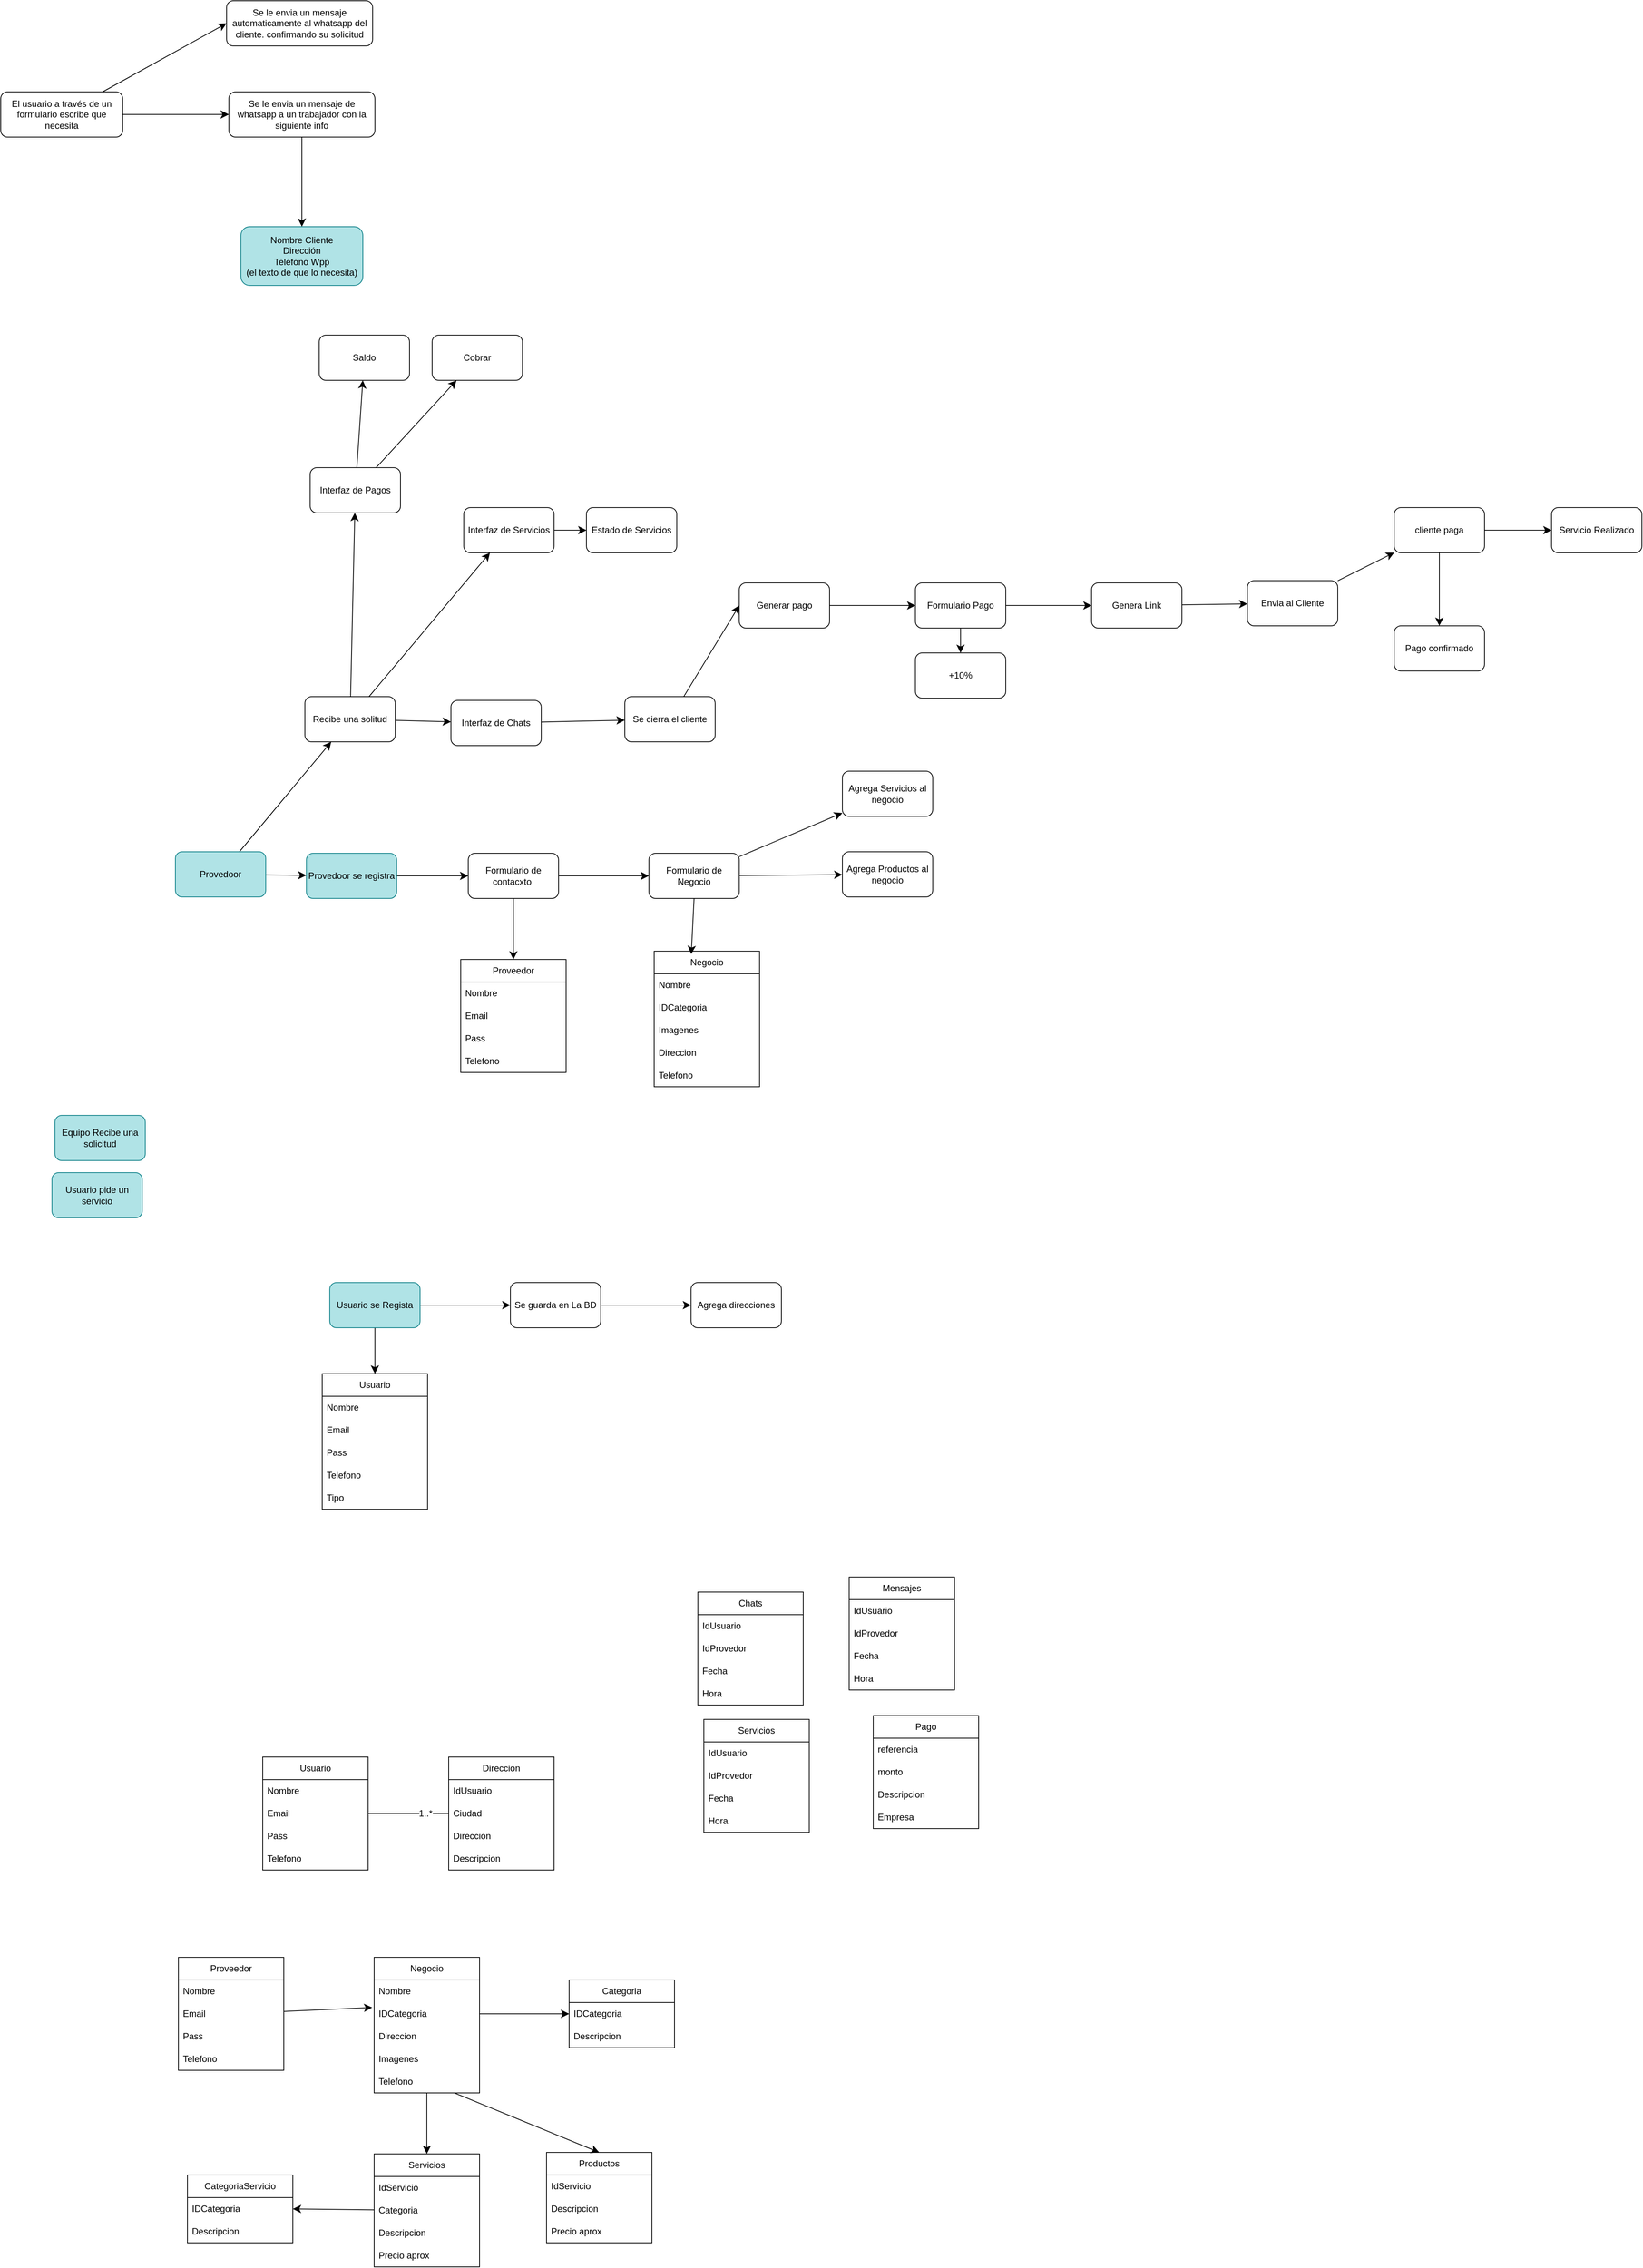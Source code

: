 <mxfile version="26.0.14">
  <diagram name="Página-1" id="uaKkpWYk70eGb1zbvfOG">
    <mxGraphModel dx="1575" dy="2071" grid="0" gridSize="10" guides="1" tooltips="1" connect="1" arrows="1" fold="1" page="0" pageScale="1" pageWidth="827" pageHeight="1169" math="0" shadow="0">
      <root>
        <mxCell id="0" />
        <mxCell id="1" parent="0" />
        <mxCell id="vJcnkcI91-uDg8bevQt0-3" value="" style="edgeStyle=none;curved=1;rounded=0;orthogonalLoop=1;jettySize=auto;html=1;fontSize=12;startSize=8;endSize=8;entryX=0.5;entryY=0;entryDx=0;entryDy=0;" parent="1" source="vJcnkcI91-uDg8bevQt0-1" target="vJcnkcI91-uDg8bevQt0-4" edge="1">
          <mxGeometry relative="1" as="geometry">
            <mxPoint x="-21" y="307" as="targetPoint" />
          </mxGeometry>
        </mxCell>
        <mxCell id="vJcnkcI91-uDg8bevQt0-29" value="" style="edgeStyle=none;curved=1;rounded=0;orthogonalLoop=1;jettySize=auto;html=1;fontSize=12;startSize=8;endSize=8;" parent="1" source="vJcnkcI91-uDg8bevQt0-1" target="vJcnkcI91-uDg8bevQt0-28" edge="1">
          <mxGeometry relative="1" as="geometry" />
        </mxCell>
        <mxCell id="vJcnkcI91-uDg8bevQt0-1" value="Usuario se Regista" style="rounded=1;whiteSpace=wrap;html=1;fillColor=#b0e3e6;strokeColor=#0e8088;" parent="1" vertex="1">
          <mxGeometry x="-81" y="127" width="120" height="60" as="geometry" />
        </mxCell>
        <mxCell id="vJcnkcI91-uDg8bevQt0-4" value="Usuario" style="swimlane;fontStyle=0;childLayout=stackLayout;horizontal=1;startSize=30;horizontalStack=0;resizeParent=1;resizeParentMax=0;resizeLast=0;collapsible=1;marginBottom=0;whiteSpace=wrap;html=1;" parent="1" vertex="1">
          <mxGeometry x="-91" y="248" width="140" height="180" as="geometry" />
        </mxCell>
        <mxCell id="vJcnkcI91-uDg8bevQt0-6" value="Nombre" style="text;strokeColor=none;fillColor=none;align=left;verticalAlign=middle;spacingLeft=4;spacingRight=4;overflow=hidden;points=[[0,0.5],[1,0.5]];portConstraint=eastwest;rotatable=0;whiteSpace=wrap;html=1;" parent="vJcnkcI91-uDg8bevQt0-4" vertex="1">
          <mxGeometry y="30" width="140" height="30" as="geometry" />
        </mxCell>
        <mxCell id="vJcnkcI91-uDg8bevQt0-5" value="Email" style="text;strokeColor=none;fillColor=none;align=left;verticalAlign=middle;spacingLeft=4;spacingRight=4;overflow=hidden;points=[[0,0.5],[1,0.5]];portConstraint=eastwest;rotatable=0;whiteSpace=wrap;html=1;" parent="vJcnkcI91-uDg8bevQt0-4" vertex="1">
          <mxGeometry y="60" width="140" height="30" as="geometry" />
        </mxCell>
        <mxCell id="vJcnkcI91-uDg8bevQt0-8" value="Pass" style="text;strokeColor=none;fillColor=none;align=left;verticalAlign=middle;spacingLeft=4;spacingRight=4;overflow=hidden;points=[[0,0.5],[1,0.5]];portConstraint=eastwest;rotatable=0;whiteSpace=wrap;html=1;" parent="vJcnkcI91-uDg8bevQt0-4" vertex="1">
          <mxGeometry y="90" width="140" height="30" as="geometry" />
        </mxCell>
        <mxCell id="vJcnkcI91-uDg8bevQt0-7" value="Telefono" style="text;strokeColor=none;fillColor=none;align=left;verticalAlign=middle;spacingLeft=4;spacingRight=4;overflow=hidden;points=[[0,0.5],[1,0.5]];portConstraint=eastwest;rotatable=0;whiteSpace=wrap;html=1;" parent="vJcnkcI91-uDg8bevQt0-4" vertex="1">
          <mxGeometry y="120" width="140" height="30" as="geometry" />
        </mxCell>
        <mxCell id="vJcnkcI91-uDg8bevQt0-35" value="Tipo" style="text;strokeColor=none;fillColor=none;align=left;verticalAlign=middle;spacingLeft=4;spacingRight=4;overflow=hidden;points=[[0,0.5],[1,0.5]];portConstraint=eastwest;rotatable=0;whiteSpace=wrap;html=1;" parent="vJcnkcI91-uDg8bevQt0-4" vertex="1">
          <mxGeometry y="150" width="140" height="30" as="geometry" />
        </mxCell>
        <mxCell id="vJcnkcI91-uDg8bevQt0-15" value="Usuario" style="swimlane;fontStyle=0;childLayout=stackLayout;horizontal=1;startSize=30;horizontalStack=0;resizeParent=1;resizeParentMax=0;resizeLast=0;collapsible=1;marginBottom=0;whiteSpace=wrap;html=1;" parent="1" vertex="1">
          <mxGeometry x="-170" y="757" width="140" height="150" as="geometry" />
        </mxCell>
        <mxCell id="vJcnkcI91-uDg8bevQt0-16" value="Nombre" style="text;strokeColor=none;fillColor=none;align=left;verticalAlign=middle;spacingLeft=4;spacingRight=4;overflow=hidden;points=[[0,0.5],[1,0.5]];portConstraint=eastwest;rotatable=0;whiteSpace=wrap;html=1;" parent="vJcnkcI91-uDg8bevQt0-15" vertex="1">
          <mxGeometry y="30" width="140" height="30" as="geometry" />
        </mxCell>
        <mxCell id="vJcnkcI91-uDg8bevQt0-17" value="Email" style="text;strokeColor=none;fillColor=none;align=left;verticalAlign=middle;spacingLeft=4;spacingRight=4;overflow=hidden;points=[[0,0.5],[1,0.5]];portConstraint=eastwest;rotatable=0;whiteSpace=wrap;html=1;" parent="vJcnkcI91-uDg8bevQt0-15" vertex="1">
          <mxGeometry y="60" width="140" height="30" as="geometry" />
        </mxCell>
        <mxCell id="vJcnkcI91-uDg8bevQt0-18" value="Pass" style="text;strokeColor=none;fillColor=none;align=left;verticalAlign=middle;spacingLeft=4;spacingRight=4;overflow=hidden;points=[[0,0.5],[1,0.5]];portConstraint=eastwest;rotatable=0;whiteSpace=wrap;html=1;" parent="vJcnkcI91-uDg8bevQt0-15" vertex="1">
          <mxGeometry y="90" width="140" height="30" as="geometry" />
        </mxCell>
        <mxCell id="vJcnkcI91-uDg8bevQt0-19" value="Telefono" style="text;strokeColor=none;fillColor=none;align=left;verticalAlign=middle;spacingLeft=4;spacingRight=4;overflow=hidden;points=[[0,0.5],[1,0.5]];portConstraint=eastwest;rotatable=0;whiteSpace=wrap;html=1;" parent="vJcnkcI91-uDg8bevQt0-15" vertex="1">
          <mxGeometry y="120" width="140" height="30" as="geometry" />
        </mxCell>
        <mxCell id="vJcnkcI91-uDg8bevQt0-20" value="Direccion" style="swimlane;fontStyle=0;childLayout=stackLayout;horizontal=1;startSize=30;horizontalStack=0;resizeParent=1;resizeParentMax=0;resizeLast=0;collapsible=1;marginBottom=0;whiteSpace=wrap;html=1;" parent="1" vertex="1">
          <mxGeometry x="77" y="757" width="140" height="150" as="geometry" />
        </mxCell>
        <mxCell id="vJcnkcI91-uDg8bevQt0-21" value="IdUsuario" style="text;strokeColor=none;fillColor=none;align=left;verticalAlign=middle;spacingLeft=4;spacingRight=4;overflow=hidden;points=[[0,0.5],[1,0.5]];portConstraint=eastwest;rotatable=0;whiteSpace=wrap;html=1;" parent="vJcnkcI91-uDg8bevQt0-20" vertex="1">
          <mxGeometry y="30" width="140" height="30" as="geometry" />
        </mxCell>
        <mxCell id="vJcnkcI91-uDg8bevQt0-22" value="Ciudad" style="text;strokeColor=none;fillColor=none;align=left;verticalAlign=middle;spacingLeft=4;spacingRight=4;overflow=hidden;points=[[0,0.5],[1,0.5]];portConstraint=eastwest;rotatable=0;whiteSpace=wrap;html=1;" parent="vJcnkcI91-uDg8bevQt0-20" vertex="1">
          <mxGeometry y="60" width="140" height="30" as="geometry" />
        </mxCell>
        <mxCell id="vJcnkcI91-uDg8bevQt0-23" value="Direccion" style="text;strokeColor=none;fillColor=none;align=left;verticalAlign=middle;spacingLeft=4;spacingRight=4;overflow=hidden;points=[[0,0.5],[1,0.5]];portConstraint=eastwest;rotatable=0;whiteSpace=wrap;html=1;" parent="vJcnkcI91-uDg8bevQt0-20" vertex="1">
          <mxGeometry y="90" width="140" height="30" as="geometry" />
        </mxCell>
        <mxCell id="vJcnkcI91-uDg8bevQt0-24" value="Descripcion" style="text;strokeColor=none;fillColor=none;align=left;verticalAlign=middle;spacingLeft=4;spacingRight=4;overflow=hidden;points=[[0,0.5],[1,0.5]];portConstraint=eastwest;rotatable=0;whiteSpace=wrap;html=1;" parent="vJcnkcI91-uDg8bevQt0-20" vertex="1">
          <mxGeometry y="120" width="140" height="30" as="geometry" />
        </mxCell>
        <mxCell id="vJcnkcI91-uDg8bevQt0-26" style="edgeStyle=none;curved=1;rounded=0;orthogonalLoop=1;jettySize=auto;html=1;exitX=1;exitY=0.5;exitDx=0;exitDy=0;entryX=0;entryY=0.5;entryDx=0;entryDy=0;fontSize=12;strokeColor=default;endArrow=none;startFill=0;strokeWidth=1;" parent="1" source="vJcnkcI91-uDg8bevQt0-17" target="vJcnkcI91-uDg8bevQt0-22" edge="1">
          <mxGeometry relative="1" as="geometry" />
        </mxCell>
        <mxCell id="vJcnkcI91-uDg8bevQt0-27" value="1..*" style="edgeLabel;html=1;align=center;verticalAlign=middle;resizable=0;points=[];fontSize=12;" parent="vJcnkcI91-uDg8bevQt0-26" vertex="1" connectable="0">
          <mxGeometry x="0.409" relative="1" as="geometry">
            <mxPoint as="offset" />
          </mxGeometry>
        </mxCell>
        <mxCell id="vJcnkcI91-uDg8bevQt0-31" value="" style="edgeStyle=none;curved=1;rounded=0;orthogonalLoop=1;jettySize=auto;html=1;fontSize=12;startSize=8;endSize=8;" parent="1" source="vJcnkcI91-uDg8bevQt0-28" target="vJcnkcI91-uDg8bevQt0-30" edge="1">
          <mxGeometry relative="1" as="geometry" />
        </mxCell>
        <mxCell id="vJcnkcI91-uDg8bevQt0-28" value="Se guarda en La BD" style="rounded=1;whiteSpace=wrap;html=1;" parent="1" vertex="1">
          <mxGeometry x="159" y="127" width="120" height="60" as="geometry" />
        </mxCell>
        <mxCell id="vJcnkcI91-uDg8bevQt0-30" value="Agrega direcciones" style="rounded=1;whiteSpace=wrap;html=1;" parent="1" vertex="1">
          <mxGeometry x="399" y="127" width="120" height="60" as="geometry" />
        </mxCell>
        <mxCell id="vJcnkcI91-uDg8bevQt0-32" value="Usuario pide un servicio" style="rounded=1;whiteSpace=wrap;html=1;fillColor=#b0e3e6;strokeColor=#0e8088;" parent="1" vertex="1">
          <mxGeometry x="-450" y="-19" width="120" height="60" as="geometry" />
        </mxCell>
        <mxCell id="vJcnkcI91-uDg8bevQt0-73" style="edgeStyle=none;curved=1;rounded=0;orthogonalLoop=1;jettySize=auto;html=1;fontSize=12;startSize=8;endSize=8;" parent="1" source="vJcnkcI91-uDg8bevQt0-33" target="vJcnkcI91-uDg8bevQt0-72" edge="1">
          <mxGeometry relative="1" as="geometry" />
        </mxCell>
        <mxCell id="vJcnkcI91-uDg8bevQt0-33" value="Provedoor se registra" style="rounded=1;whiteSpace=wrap;html=1;fillColor=#b0e3e6;strokeColor=#0e8088;" parent="1" vertex="1">
          <mxGeometry x="-112" y="-443" width="120" height="60" as="geometry" />
        </mxCell>
        <mxCell id="vJcnkcI91-uDg8bevQt0-34" value="Equipo Recibe una solicitud" style="rounded=1;whiteSpace=wrap;html=1;fillColor=#b0e3e6;strokeColor=#0e8088;" parent="1" vertex="1">
          <mxGeometry x="-446" y="-95" width="120" height="60" as="geometry" />
        </mxCell>
        <mxCell id="vJcnkcI91-uDg8bevQt0-36" value="Proveedor" style="swimlane;fontStyle=0;childLayout=stackLayout;horizontal=1;startSize=30;horizontalStack=0;resizeParent=1;resizeParentMax=0;resizeLast=0;collapsible=1;marginBottom=0;whiteSpace=wrap;html=1;" parent="1" vertex="1">
          <mxGeometry x="-282" y="1023" width="140" height="150" as="geometry" />
        </mxCell>
        <mxCell id="vJcnkcI91-uDg8bevQt0-37" value="Nombre" style="text;strokeColor=none;fillColor=none;align=left;verticalAlign=middle;spacingLeft=4;spacingRight=4;overflow=hidden;points=[[0,0.5],[1,0.5]];portConstraint=eastwest;rotatable=0;whiteSpace=wrap;html=1;" parent="vJcnkcI91-uDg8bevQt0-36" vertex="1">
          <mxGeometry y="30" width="140" height="30" as="geometry" />
        </mxCell>
        <mxCell id="vJcnkcI91-uDg8bevQt0-38" value="Email" style="text;strokeColor=none;fillColor=none;align=left;verticalAlign=middle;spacingLeft=4;spacingRight=4;overflow=hidden;points=[[0,0.5],[1,0.5]];portConstraint=eastwest;rotatable=0;whiteSpace=wrap;html=1;" parent="vJcnkcI91-uDg8bevQt0-36" vertex="1">
          <mxGeometry y="60" width="140" height="30" as="geometry" />
        </mxCell>
        <mxCell id="vJcnkcI91-uDg8bevQt0-39" value="Pass" style="text;strokeColor=none;fillColor=none;align=left;verticalAlign=middle;spacingLeft=4;spacingRight=4;overflow=hidden;points=[[0,0.5],[1,0.5]];portConstraint=eastwest;rotatable=0;whiteSpace=wrap;html=1;" parent="vJcnkcI91-uDg8bevQt0-36" vertex="1">
          <mxGeometry y="90" width="140" height="30" as="geometry" />
        </mxCell>
        <mxCell id="vJcnkcI91-uDg8bevQt0-40" value="Telefono" style="text;strokeColor=none;fillColor=none;align=left;verticalAlign=middle;spacingLeft=4;spacingRight=4;overflow=hidden;points=[[0,0.5],[1,0.5]];portConstraint=eastwest;rotatable=0;whiteSpace=wrap;html=1;" parent="vJcnkcI91-uDg8bevQt0-36" vertex="1">
          <mxGeometry y="120" width="140" height="30" as="geometry" />
        </mxCell>
        <mxCell id="vJcnkcI91-uDg8bevQt0-59" value="" style="edgeStyle=none;curved=1;rounded=0;orthogonalLoop=1;jettySize=auto;html=1;fontSize=12;startSize=8;endSize=8;" parent="1" source="vJcnkcI91-uDg8bevQt0-41" target="vJcnkcI91-uDg8bevQt0-54" edge="1">
          <mxGeometry relative="1" as="geometry" />
        </mxCell>
        <mxCell id="vJcnkcI91-uDg8bevQt0-41" value="Negocio" style="swimlane;fontStyle=0;childLayout=stackLayout;horizontal=1;startSize=30;horizontalStack=0;resizeParent=1;resizeParentMax=0;resizeLast=0;collapsible=1;marginBottom=0;whiteSpace=wrap;html=1;" parent="1" vertex="1">
          <mxGeometry x="-22" y="1023" width="140" height="180" as="geometry" />
        </mxCell>
        <mxCell id="vJcnkcI91-uDg8bevQt0-42" value="Nombre" style="text;strokeColor=none;fillColor=none;align=left;verticalAlign=middle;spacingLeft=4;spacingRight=4;overflow=hidden;points=[[0,0.5],[1,0.5]];portConstraint=eastwest;rotatable=0;whiteSpace=wrap;html=1;" parent="vJcnkcI91-uDg8bevQt0-41" vertex="1">
          <mxGeometry y="30" width="140" height="30" as="geometry" />
        </mxCell>
        <mxCell id="vJcnkcI91-uDg8bevQt0-46" value="IDCategoria" style="text;strokeColor=none;fillColor=none;align=left;verticalAlign=middle;spacingLeft=4;spacingRight=4;overflow=hidden;points=[[0,0.5],[1,0.5]];portConstraint=eastwest;rotatable=0;whiteSpace=wrap;html=1;" parent="vJcnkcI91-uDg8bevQt0-41" vertex="1">
          <mxGeometry y="60" width="140" height="30" as="geometry" />
        </mxCell>
        <mxCell id="vJcnkcI91-uDg8bevQt0-43" value="Direccion" style="text;strokeColor=none;fillColor=none;align=left;verticalAlign=middle;spacingLeft=4;spacingRight=4;overflow=hidden;points=[[0,0.5],[1,0.5]];portConstraint=eastwest;rotatable=0;whiteSpace=wrap;html=1;" parent="vJcnkcI91-uDg8bevQt0-41" vertex="1">
          <mxGeometry y="90" width="140" height="30" as="geometry" />
        </mxCell>
        <mxCell id="vJcnkcI91-uDg8bevQt0-89" value="Imagenes" style="text;strokeColor=none;fillColor=none;align=left;verticalAlign=middle;spacingLeft=4;spacingRight=4;overflow=hidden;points=[[0,0.5],[1,0.5]];portConstraint=eastwest;rotatable=0;whiteSpace=wrap;html=1;" parent="vJcnkcI91-uDg8bevQt0-41" vertex="1">
          <mxGeometry y="120" width="140" height="30" as="geometry" />
        </mxCell>
        <mxCell id="vJcnkcI91-uDg8bevQt0-45" value="Telefono" style="text;strokeColor=none;fillColor=none;align=left;verticalAlign=middle;spacingLeft=4;spacingRight=4;overflow=hidden;points=[[0,0.5],[1,0.5]];portConstraint=eastwest;rotatable=0;whiteSpace=wrap;html=1;" parent="vJcnkcI91-uDg8bevQt0-41" vertex="1">
          <mxGeometry y="150" width="140" height="30" as="geometry" />
        </mxCell>
        <mxCell id="vJcnkcI91-uDg8bevQt0-47" value="Categoria" style="swimlane;fontStyle=0;childLayout=stackLayout;horizontal=1;startSize=30;horizontalStack=0;resizeParent=1;resizeParentMax=0;resizeLast=0;collapsible=1;marginBottom=0;whiteSpace=wrap;html=1;" parent="1" vertex="1">
          <mxGeometry x="237" y="1053" width="140" height="90" as="geometry" />
        </mxCell>
        <mxCell id="vJcnkcI91-uDg8bevQt0-48" value="IDCategoria" style="text;strokeColor=none;fillColor=none;align=left;verticalAlign=middle;spacingLeft=4;spacingRight=4;overflow=hidden;points=[[0,0.5],[1,0.5]];portConstraint=eastwest;rotatable=0;whiteSpace=wrap;html=1;" parent="vJcnkcI91-uDg8bevQt0-47" vertex="1">
          <mxGeometry y="30" width="140" height="30" as="geometry" />
        </mxCell>
        <mxCell id="vJcnkcI91-uDg8bevQt0-49" value="Descripcion" style="text;strokeColor=none;fillColor=none;align=left;verticalAlign=middle;spacingLeft=4;spacingRight=4;overflow=hidden;points=[[0,0.5],[1,0.5]];portConstraint=eastwest;rotatable=0;whiteSpace=wrap;html=1;" parent="vJcnkcI91-uDg8bevQt0-47" vertex="1">
          <mxGeometry y="60" width="140" height="30" as="geometry" />
        </mxCell>
        <mxCell id="vJcnkcI91-uDg8bevQt0-52" style="edgeStyle=none;curved=1;rounded=0;orthogonalLoop=1;jettySize=auto;html=1;exitX=1;exitY=0.5;exitDx=0;exitDy=0;entryX=0;entryY=0.5;entryDx=0;entryDy=0;fontSize=12;startSize=8;endSize=8;" parent="1" source="vJcnkcI91-uDg8bevQt0-46" target="vJcnkcI91-uDg8bevQt0-48" edge="1">
          <mxGeometry relative="1" as="geometry" />
        </mxCell>
        <mxCell id="vJcnkcI91-uDg8bevQt0-53" style="edgeStyle=none;curved=1;rounded=0;orthogonalLoop=1;jettySize=auto;html=1;entryX=-0.018;entryY=0.219;entryDx=0;entryDy=0;entryPerimeter=0;fontSize=12;startSize=8;endSize=8;" parent="1" source="vJcnkcI91-uDg8bevQt0-36" target="vJcnkcI91-uDg8bevQt0-46" edge="1">
          <mxGeometry relative="1" as="geometry" />
        </mxCell>
        <mxCell id="vJcnkcI91-uDg8bevQt0-54" value="Servicios" style="swimlane;fontStyle=0;childLayout=stackLayout;horizontal=1;startSize=30;horizontalStack=0;resizeParent=1;resizeParentMax=0;resizeLast=0;collapsible=1;marginBottom=0;whiteSpace=wrap;html=1;" parent="1" vertex="1">
          <mxGeometry x="-22" y="1284" width="140" height="150" as="geometry" />
        </mxCell>
        <mxCell id="vJcnkcI91-uDg8bevQt0-55" value="IdServicio" style="text;strokeColor=none;fillColor=none;align=left;verticalAlign=middle;spacingLeft=4;spacingRight=4;overflow=hidden;points=[[0,0.5],[1,0.5]];portConstraint=eastwest;rotatable=0;whiteSpace=wrap;html=1;" parent="vJcnkcI91-uDg8bevQt0-54" vertex="1">
          <mxGeometry y="30" width="140" height="30" as="geometry" />
        </mxCell>
        <mxCell id="vJcnkcI91-uDg8bevQt0-64" value="Categoria" style="text;strokeColor=none;fillColor=none;align=left;verticalAlign=middle;spacingLeft=4;spacingRight=4;overflow=hidden;points=[[0,0.5],[1,0.5]];portConstraint=eastwest;rotatable=0;whiteSpace=wrap;html=1;" parent="vJcnkcI91-uDg8bevQt0-54" vertex="1">
          <mxGeometry y="60" width="140" height="30" as="geometry" />
        </mxCell>
        <mxCell id="vJcnkcI91-uDg8bevQt0-56" value="Descripcion" style="text;strokeColor=none;fillColor=none;align=left;verticalAlign=middle;spacingLeft=4;spacingRight=4;overflow=hidden;points=[[0,0.5],[1,0.5]];portConstraint=eastwest;rotatable=0;whiteSpace=wrap;html=1;" parent="vJcnkcI91-uDg8bevQt0-54" vertex="1">
          <mxGeometry y="90" width="140" height="30" as="geometry" />
        </mxCell>
        <mxCell id="vJcnkcI91-uDg8bevQt0-57" value="Precio aprox" style="text;strokeColor=none;fillColor=none;align=left;verticalAlign=middle;spacingLeft=4;spacingRight=4;overflow=hidden;points=[[0,0.5],[1,0.5]];portConstraint=eastwest;rotatable=0;whiteSpace=wrap;html=1;" parent="vJcnkcI91-uDg8bevQt0-54" vertex="1">
          <mxGeometry y="120" width="140" height="30" as="geometry" />
        </mxCell>
        <mxCell id="vJcnkcI91-uDg8bevQt0-60" value="Productos" style="swimlane;fontStyle=0;childLayout=stackLayout;horizontal=1;startSize=30;horizontalStack=0;resizeParent=1;resizeParentMax=0;resizeLast=0;collapsible=1;marginBottom=0;whiteSpace=wrap;html=1;" parent="1" vertex="1">
          <mxGeometry x="207" y="1282" width="140" height="120" as="geometry" />
        </mxCell>
        <mxCell id="vJcnkcI91-uDg8bevQt0-61" value="IdServicio" style="text;strokeColor=none;fillColor=none;align=left;verticalAlign=middle;spacingLeft=4;spacingRight=4;overflow=hidden;points=[[0,0.5],[1,0.5]];portConstraint=eastwest;rotatable=0;whiteSpace=wrap;html=1;" parent="vJcnkcI91-uDg8bevQt0-60" vertex="1">
          <mxGeometry y="30" width="140" height="30" as="geometry" />
        </mxCell>
        <mxCell id="vJcnkcI91-uDg8bevQt0-62" value="Descripcion" style="text;strokeColor=none;fillColor=none;align=left;verticalAlign=middle;spacingLeft=4;spacingRight=4;overflow=hidden;points=[[0,0.5],[1,0.5]];portConstraint=eastwest;rotatable=0;whiteSpace=wrap;html=1;" parent="vJcnkcI91-uDg8bevQt0-60" vertex="1">
          <mxGeometry y="60" width="140" height="30" as="geometry" />
        </mxCell>
        <mxCell id="vJcnkcI91-uDg8bevQt0-63" value="Precio aprox" style="text;strokeColor=none;fillColor=none;align=left;verticalAlign=middle;spacingLeft=4;spacingRight=4;overflow=hidden;points=[[0,0.5],[1,0.5]];portConstraint=eastwest;rotatable=0;whiteSpace=wrap;html=1;" parent="vJcnkcI91-uDg8bevQt0-60" vertex="1">
          <mxGeometry y="90" width="140" height="30" as="geometry" />
        </mxCell>
        <mxCell id="vJcnkcI91-uDg8bevQt0-65" value="CategoriaServicio" style="swimlane;fontStyle=0;childLayout=stackLayout;horizontal=1;startSize=30;horizontalStack=0;resizeParent=1;resizeParentMax=0;resizeLast=0;collapsible=1;marginBottom=0;whiteSpace=wrap;html=1;" parent="1" vertex="1">
          <mxGeometry x="-270" y="1312" width="140" height="90" as="geometry" />
        </mxCell>
        <mxCell id="vJcnkcI91-uDg8bevQt0-66" value="IDCategoria" style="text;strokeColor=none;fillColor=none;align=left;verticalAlign=middle;spacingLeft=4;spacingRight=4;overflow=hidden;points=[[0,0.5],[1,0.5]];portConstraint=eastwest;rotatable=0;whiteSpace=wrap;html=1;" parent="vJcnkcI91-uDg8bevQt0-65" vertex="1">
          <mxGeometry y="30" width="140" height="30" as="geometry" />
        </mxCell>
        <mxCell id="vJcnkcI91-uDg8bevQt0-67" value="Descripcion" style="text;strokeColor=none;fillColor=none;align=left;verticalAlign=middle;spacingLeft=4;spacingRight=4;overflow=hidden;points=[[0,0.5],[1,0.5]];portConstraint=eastwest;rotatable=0;whiteSpace=wrap;html=1;" parent="vJcnkcI91-uDg8bevQt0-65" vertex="1">
          <mxGeometry y="60" width="140" height="30" as="geometry" />
        </mxCell>
        <mxCell id="vJcnkcI91-uDg8bevQt0-68" style="edgeStyle=none;curved=1;rounded=0;orthogonalLoop=1;jettySize=auto;html=1;entryX=1;entryY=0.5;entryDx=0;entryDy=0;fontSize=12;startSize=8;endSize=8;" parent="1" source="vJcnkcI91-uDg8bevQt0-64" target="vJcnkcI91-uDg8bevQt0-66" edge="1">
          <mxGeometry relative="1" as="geometry" />
        </mxCell>
        <mxCell id="vJcnkcI91-uDg8bevQt0-69" style="edgeStyle=none;curved=1;rounded=0;orthogonalLoop=1;jettySize=auto;html=1;entryX=0.5;entryY=0;entryDx=0;entryDy=0;fontSize=12;startSize=8;endSize=8;" parent="1" source="vJcnkcI91-uDg8bevQt0-45" target="vJcnkcI91-uDg8bevQt0-60" edge="1">
          <mxGeometry relative="1" as="geometry" />
        </mxCell>
        <mxCell id="vJcnkcI91-uDg8bevQt0-79" style="edgeStyle=none;curved=1;rounded=0;orthogonalLoop=1;jettySize=auto;html=1;entryX=0.5;entryY=0;entryDx=0;entryDy=0;fontSize=12;startSize=8;endSize=8;" parent="1" source="vJcnkcI91-uDg8bevQt0-72" target="vJcnkcI91-uDg8bevQt0-74" edge="1">
          <mxGeometry relative="1" as="geometry" />
        </mxCell>
        <mxCell id="vJcnkcI91-uDg8bevQt0-81" value="" style="edgeStyle=none;curved=1;rounded=0;orthogonalLoop=1;jettySize=auto;html=1;fontSize=12;startSize=8;endSize=8;" parent="1" source="vJcnkcI91-uDg8bevQt0-72" target="vJcnkcI91-uDg8bevQt0-80" edge="1">
          <mxGeometry relative="1" as="geometry" />
        </mxCell>
        <mxCell id="vJcnkcI91-uDg8bevQt0-72" value="Formulario de contacxto&amp;nbsp;" style="rounded=1;whiteSpace=wrap;html=1;" parent="1" vertex="1">
          <mxGeometry x="103" y="-443" width="120" height="60" as="geometry" />
        </mxCell>
        <mxCell id="vJcnkcI91-uDg8bevQt0-74" value="Proveedor" style="swimlane;fontStyle=0;childLayout=stackLayout;horizontal=1;startSize=30;horizontalStack=0;resizeParent=1;resizeParentMax=0;resizeLast=0;collapsible=1;marginBottom=0;whiteSpace=wrap;html=1;" parent="1" vertex="1">
          <mxGeometry x="93" y="-302" width="140" height="150" as="geometry" />
        </mxCell>
        <mxCell id="vJcnkcI91-uDg8bevQt0-75" value="Nombre" style="text;strokeColor=none;fillColor=none;align=left;verticalAlign=middle;spacingLeft=4;spacingRight=4;overflow=hidden;points=[[0,0.5],[1,0.5]];portConstraint=eastwest;rotatable=0;whiteSpace=wrap;html=1;" parent="vJcnkcI91-uDg8bevQt0-74" vertex="1">
          <mxGeometry y="30" width="140" height="30" as="geometry" />
        </mxCell>
        <mxCell id="vJcnkcI91-uDg8bevQt0-76" value="Email" style="text;strokeColor=none;fillColor=none;align=left;verticalAlign=middle;spacingLeft=4;spacingRight=4;overflow=hidden;points=[[0,0.5],[1,0.5]];portConstraint=eastwest;rotatable=0;whiteSpace=wrap;html=1;" parent="vJcnkcI91-uDg8bevQt0-74" vertex="1">
          <mxGeometry y="60" width="140" height="30" as="geometry" />
        </mxCell>
        <mxCell id="vJcnkcI91-uDg8bevQt0-77" value="Pass" style="text;strokeColor=none;fillColor=none;align=left;verticalAlign=middle;spacingLeft=4;spacingRight=4;overflow=hidden;points=[[0,0.5],[1,0.5]];portConstraint=eastwest;rotatable=0;whiteSpace=wrap;html=1;" parent="vJcnkcI91-uDg8bevQt0-74" vertex="1">
          <mxGeometry y="90" width="140" height="30" as="geometry" />
        </mxCell>
        <mxCell id="vJcnkcI91-uDg8bevQt0-78" value="Telefono" style="text;strokeColor=none;fillColor=none;align=left;verticalAlign=middle;spacingLeft=4;spacingRight=4;overflow=hidden;points=[[0,0.5],[1,0.5]];portConstraint=eastwest;rotatable=0;whiteSpace=wrap;html=1;" parent="vJcnkcI91-uDg8bevQt0-74" vertex="1">
          <mxGeometry y="120" width="140" height="30" as="geometry" />
        </mxCell>
        <mxCell id="vJcnkcI91-uDg8bevQt0-91" value="" style="edgeStyle=none;curved=1;rounded=0;orthogonalLoop=1;jettySize=auto;html=1;fontSize=12;startSize=8;endSize=8;" parent="1" source="vJcnkcI91-uDg8bevQt0-80" target="vJcnkcI91-uDg8bevQt0-90" edge="1">
          <mxGeometry relative="1" as="geometry" />
        </mxCell>
        <mxCell id="vJcnkcI91-uDg8bevQt0-94" style="edgeStyle=none;curved=1;rounded=0;orthogonalLoop=1;jettySize=auto;html=1;fontSize=12;startSize=8;endSize=8;" parent="1" source="vJcnkcI91-uDg8bevQt0-80" target="vJcnkcI91-uDg8bevQt0-93" edge="1">
          <mxGeometry relative="1" as="geometry" />
        </mxCell>
        <mxCell id="vJcnkcI91-uDg8bevQt0-80" value="Formulario de Negocio" style="rounded=1;whiteSpace=wrap;html=1;" parent="1" vertex="1">
          <mxGeometry x="343" y="-443" width="120" height="60" as="geometry" />
        </mxCell>
        <mxCell id="vJcnkcI91-uDg8bevQt0-82" value="Negocio" style="swimlane;fontStyle=0;childLayout=stackLayout;horizontal=1;startSize=30;horizontalStack=0;resizeParent=1;resizeParentMax=0;resizeLast=0;collapsible=1;marginBottom=0;whiteSpace=wrap;html=1;" parent="1" vertex="1">
          <mxGeometry x="350" y="-313" width="140" height="180" as="geometry" />
        </mxCell>
        <mxCell id="vJcnkcI91-uDg8bevQt0-83" value="Nombre" style="text;strokeColor=none;fillColor=none;align=left;verticalAlign=middle;spacingLeft=4;spacingRight=4;overflow=hidden;points=[[0,0.5],[1,0.5]];portConstraint=eastwest;rotatable=0;whiteSpace=wrap;html=1;" parent="vJcnkcI91-uDg8bevQt0-82" vertex="1">
          <mxGeometry y="30" width="140" height="30" as="geometry" />
        </mxCell>
        <mxCell id="vJcnkcI91-uDg8bevQt0-84" value="IDCategoria" style="text;strokeColor=none;fillColor=none;align=left;verticalAlign=middle;spacingLeft=4;spacingRight=4;overflow=hidden;points=[[0,0.5],[1,0.5]];portConstraint=eastwest;rotatable=0;whiteSpace=wrap;html=1;" parent="vJcnkcI91-uDg8bevQt0-82" vertex="1">
          <mxGeometry y="60" width="140" height="30" as="geometry" />
        </mxCell>
        <mxCell id="vJcnkcI91-uDg8bevQt0-87" value="Imagenes" style="text;strokeColor=none;fillColor=none;align=left;verticalAlign=middle;spacingLeft=4;spacingRight=4;overflow=hidden;points=[[0,0.5],[1,0.5]];portConstraint=eastwest;rotatable=0;whiteSpace=wrap;html=1;" parent="vJcnkcI91-uDg8bevQt0-82" vertex="1">
          <mxGeometry y="90" width="140" height="30" as="geometry" />
        </mxCell>
        <mxCell id="vJcnkcI91-uDg8bevQt0-85" value="Direccion" style="text;strokeColor=none;fillColor=none;align=left;verticalAlign=middle;spacingLeft=4;spacingRight=4;overflow=hidden;points=[[0,0.5],[1,0.5]];portConstraint=eastwest;rotatable=0;whiteSpace=wrap;html=1;" parent="vJcnkcI91-uDg8bevQt0-82" vertex="1">
          <mxGeometry y="120" width="140" height="30" as="geometry" />
        </mxCell>
        <mxCell id="vJcnkcI91-uDg8bevQt0-86" value="Telefono" style="text;strokeColor=none;fillColor=none;align=left;verticalAlign=middle;spacingLeft=4;spacingRight=4;overflow=hidden;points=[[0,0.5],[1,0.5]];portConstraint=eastwest;rotatable=0;whiteSpace=wrap;html=1;" parent="vJcnkcI91-uDg8bevQt0-82" vertex="1">
          <mxGeometry y="150" width="140" height="30" as="geometry" />
        </mxCell>
        <mxCell id="vJcnkcI91-uDg8bevQt0-90" value="Agrega Servicios al negocio" style="rounded=1;whiteSpace=wrap;html=1;" parent="1" vertex="1">
          <mxGeometry x="600" y="-552" width="120" height="60" as="geometry" />
        </mxCell>
        <mxCell id="vJcnkcI91-uDg8bevQt0-92" style="edgeStyle=none;curved=1;rounded=0;orthogonalLoop=1;jettySize=auto;html=1;exitX=0.5;exitY=1;exitDx=0;exitDy=0;entryX=0.352;entryY=0.021;entryDx=0;entryDy=0;entryPerimeter=0;fontSize=12;startSize=8;endSize=8;" parent="1" source="vJcnkcI91-uDg8bevQt0-80" target="vJcnkcI91-uDg8bevQt0-82" edge="1">
          <mxGeometry relative="1" as="geometry" />
        </mxCell>
        <mxCell id="vJcnkcI91-uDg8bevQt0-93" value="Agrega Productos al negocio" style="rounded=1;whiteSpace=wrap;html=1;" parent="1" vertex="1">
          <mxGeometry x="600" y="-445" width="120" height="60" as="geometry" />
        </mxCell>
        <mxCell id="vJcnkcI91-uDg8bevQt0-97" value="" style="edgeStyle=none;curved=1;rounded=0;orthogonalLoop=1;jettySize=auto;html=1;fontSize=12;startSize=8;endSize=8;" parent="1" source="vJcnkcI91-uDg8bevQt0-95" target="vJcnkcI91-uDg8bevQt0-96" edge="1">
          <mxGeometry relative="1" as="geometry" />
        </mxCell>
        <mxCell id="vJcnkcI91-uDg8bevQt0-98" style="edgeStyle=none;curved=1;rounded=0;orthogonalLoop=1;jettySize=auto;html=1;fontSize=12;startSize=8;endSize=8;" parent="1" source="vJcnkcI91-uDg8bevQt0-95" target="vJcnkcI91-uDg8bevQt0-33" edge="1">
          <mxGeometry relative="1" as="geometry" />
        </mxCell>
        <mxCell id="vJcnkcI91-uDg8bevQt0-95" value="Provedoor" style="rounded=1;whiteSpace=wrap;html=1;fillColor=#b0e3e6;strokeColor=#0e8088;" parent="1" vertex="1">
          <mxGeometry x="-286" y="-445" width="120" height="60" as="geometry" />
        </mxCell>
        <mxCell id="vJcnkcI91-uDg8bevQt0-100" value="" style="edgeStyle=none;curved=1;rounded=0;orthogonalLoop=1;jettySize=auto;html=1;fontSize=12;startSize=8;endSize=8;" parent="1" source="vJcnkcI91-uDg8bevQt0-96" target="vJcnkcI91-uDg8bevQt0-99" edge="1">
          <mxGeometry relative="1" as="geometry" />
        </mxCell>
        <mxCell id="vJcnkcI91-uDg8bevQt0-118" value="" style="edgeStyle=none;curved=1;rounded=0;orthogonalLoop=1;jettySize=auto;html=1;fontSize=12;startSize=8;endSize=8;" parent="1" source="vJcnkcI91-uDg8bevQt0-96" target="vJcnkcI91-uDg8bevQt0-117" edge="1">
          <mxGeometry relative="1" as="geometry" />
        </mxCell>
        <mxCell id="vJcnkcI91-uDg8bevQt0-122" value="" style="edgeStyle=none;curved=1;rounded=0;orthogonalLoop=1;jettySize=auto;html=1;fontSize=12;startSize=8;endSize=8;" parent="1" source="vJcnkcI91-uDg8bevQt0-96" target="vJcnkcI91-uDg8bevQt0-121" edge="1">
          <mxGeometry relative="1" as="geometry" />
        </mxCell>
        <mxCell id="vJcnkcI91-uDg8bevQt0-96" value="Recibe una solitud" style="rounded=1;whiteSpace=wrap;html=1;" parent="1" vertex="1">
          <mxGeometry x="-114" y="-651" width="120" height="60" as="geometry" />
        </mxCell>
        <mxCell id="vJcnkcI91-uDg8bevQt0-128" value="" style="edgeStyle=none;curved=1;rounded=0;orthogonalLoop=1;jettySize=auto;html=1;fontSize=12;startSize=8;endSize=8;" parent="1" source="vJcnkcI91-uDg8bevQt0-99" target="vJcnkcI91-uDg8bevQt0-127" edge="1">
          <mxGeometry relative="1" as="geometry" />
        </mxCell>
        <mxCell id="vJcnkcI91-uDg8bevQt0-99" value="Interfaz de Chats" style="rounded=1;whiteSpace=wrap;html=1;" parent="1" vertex="1">
          <mxGeometry x="80" y="-646" width="120" height="60" as="geometry" />
        </mxCell>
        <mxCell id="vJcnkcI91-uDg8bevQt0-104" value="" style="edgeStyle=none;curved=1;rounded=0;orthogonalLoop=1;jettySize=auto;html=1;fontSize=12;startSize=8;endSize=8;exitX=1;exitY=0.5;exitDx=0;exitDy=0;" parent="1" source="vJcnkcI91-uDg8bevQt0-101" target="vJcnkcI91-uDg8bevQt0-103" edge="1">
          <mxGeometry relative="1" as="geometry">
            <mxPoint x="611.0" y="-772" as="sourcePoint" />
          </mxGeometry>
        </mxCell>
        <mxCell id="vJcnkcI91-uDg8bevQt0-101" value="Generar pago" style="rounded=1;whiteSpace=wrap;html=1;" parent="1" vertex="1">
          <mxGeometry x="463" y="-802" width="120" height="60" as="geometry" />
        </mxCell>
        <mxCell id="vJcnkcI91-uDg8bevQt0-106" value="" style="edgeStyle=none;curved=1;rounded=0;orthogonalLoop=1;jettySize=auto;html=1;fontSize=12;startSize=8;endSize=8;" parent="1" source="vJcnkcI91-uDg8bevQt0-103" target="vJcnkcI91-uDg8bevQt0-105" edge="1">
          <mxGeometry relative="1" as="geometry" />
        </mxCell>
        <mxCell id="vJcnkcI91-uDg8bevQt0-114" value="" style="edgeStyle=none;curved=1;rounded=0;orthogonalLoop=1;jettySize=auto;html=1;fontSize=12;startSize=8;endSize=8;" parent="1" source="vJcnkcI91-uDg8bevQt0-103" target="vJcnkcI91-uDg8bevQt0-113" edge="1">
          <mxGeometry relative="1" as="geometry" />
        </mxCell>
        <mxCell id="vJcnkcI91-uDg8bevQt0-103" value="Formulario Pago" style="rounded=1;whiteSpace=wrap;html=1;" parent="1" vertex="1">
          <mxGeometry x="697" y="-802" width="120" height="60" as="geometry" />
        </mxCell>
        <mxCell id="vJcnkcI91-uDg8bevQt0-108" value="" style="edgeStyle=none;curved=1;rounded=0;orthogonalLoop=1;jettySize=auto;html=1;fontSize=12;startSize=8;endSize=8;" parent="1" source="vJcnkcI91-uDg8bevQt0-105" target="vJcnkcI91-uDg8bevQt0-107" edge="1">
          <mxGeometry relative="1" as="geometry" />
        </mxCell>
        <mxCell id="vJcnkcI91-uDg8bevQt0-105" value="Genera Link" style="rounded=1;whiteSpace=wrap;html=1;" parent="1" vertex="1">
          <mxGeometry x="931" y="-802" width="120" height="60" as="geometry" />
        </mxCell>
        <mxCell id="vJcnkcI91-uDg8bevQt0-110" value="" style="edgeStyle=none;curved=1;rounded=0;orthogonalLoop=1;jettySize=auto;html=1;fontSize=12;startSize=8;endSize=8;" parent="1" source="vJcnkcI91-uDg8bevQt0-107" target="vJcnkcI91-uDg8bevQt0-109" edge="1">
          <mxGeometry relative="1" as="geometry" />
        </mxCell>
        <mxCell id="vJcnkcI91-uDg8bevQt0-107" value="Envia al Cliente" style="rounded=1;whiteSpace=wrap;html=1;" parent="1" vertex="1">
          <mxGeometry x="1138" y="-805" width="120" height="60" as="geometry" />
        </mxCell>
        <mxCell id="vJcnkcI91-uDg8bevQt0-112" value="" style="edgeStyle=none;curved=1;rounded=0;orthogonalLoop=1;jettySize=auto;html=1;fontSize=12;startSize=8;endSize=8;" parent="1" source="vJcnkcI91-uDg8bevQt0-109" target="vJcnkcI91-uDg8bevQt0-111" edge="1">
          <mxGeometry relative="1" as="geometry" />
        </mxCell>
        <mxCell id="vJcnkcI91-uDg8bevQt0-116" value="" style="edgeStyle=none;curved=1;rounded=0;orthogonalLoop=1;jettySize=auto;html=1;fontSize=12;startSize=8;endSize=8;" parent="1" source="vJcnkcI91-uDg8bevQt0-109" target="vJcnkcI91-uDg8bevQt0-115" edge="1">
          <mxGeometry relative="1" as="geometry" />
        </mxCell>
        <mxCell id="vJcnkcI91-uDg8bevQt0-109" value="cliente paga" style="rounded=1;whiteSpace=wrap;html=1;" parent="1" vertex="1">
          <mxGeometry x="1333" y="-902" width="120" height="60" as="geometry" />
        </mxCell>
        <mxCell id="vJcnkcI91-uDg8bevQt0-111" value="Pago confirmado" style="rounded=1;whiteSpace=wrap;html=1;" parent="1" vertex="1">
          <mxGeometry x="1333" y="-745" width="120" height="60" as="geometry" />
        </mxCell>
        <mxCell id="vJcnkcI91-uDg8bevQt0-113" value="+10%" style="rounded=1;whiteSpace=wrap;html=1;" parent="1" vertex="1">
          <mxGeometry x="697" y="-709" width="120" height="60" as="geometry" />
        </mxCell>
        <mxCell id="vJcnkcI91-uDg8bevQt0-115" value="Servicio Realizado" style="rounded=1;whiteSpace=wrap;html=1;" parent="1" vertex="1">
          <mxGeometry x="1542" y="-902" width="120" height="60" as="geometry" />
        </mxCell>
        <mxCell id="vJcnkcI91-uDg8bevQt0-120" value="" style="edgeStyle=none;curved=1;rounded=0;orthogonalLoop=1;jettySize=auto;html=1;fontSize=12;startSize=8;endSize=8;" parent="1" source="vJcnkcI91-uDg8bevQt0-117" target="vJcnkcI91-uDg8bevQt0-119" edge="1">
          <mxGeometry relative="1" as="geometry" />
        </mxCell>
        <mxCell id="vJcnkcI91-uDg8bevQt0-117" value="Interfaz de Servicios" style="rounded=1;whiteSpace=wrap;html=1;" parent="1" vertex="1">
          <mxGeometry x="97" y="-902" width="120" height="60" as="geometry" />
        </mxCell>
        <mxCell id="vJcnkcI91-uDg8bevQt0-119" value="Estado de Servicios" style="rounded=1;whiteSpace=wrap;html=1;" parent="1" vertex="1">
          <mxGeometry x="260" y="-902" width="120" height="60" as="geometry" />
        </mxCell>
        <mxCell id="vJcnkcI91-uDg8bevQt0-124" value="" style="edgeStyle=none;curved=1;rounded=0;orthogonalLoop=1;jettySize=auto;html=1;fontSize=12;startSize=8;endSize=8;" parent="1" source="vJcnkcI91-uDg8bevQt0-121" target="vJcnkcI91-uDg8bevQt0-123" edge="1">
          <mxGeometry relative="1" as="geometry" />
        </mxCell>
        <mxCell id="vJcnkcI91-uDg8bevQt0-126" value="" style="edgeStyle=none;curved=1;rounded=0;orthogonalLoop=1;jettySize=auto;html=1;fontSize=12;startSize=8;endSize=8;" parent="1" source="vJcnkcI91-uDg8bevQt0-121" target="vJcnkcI91-uDg8bevQt0-125" edge="1">
          <mxGeometry relative="1" as="geometry" />
        </mxCell>
        <mxCell id="vJcnkcI91-uDg8bevQt0-121" value="Interfaz de Pagos" style="rounded=1;whiteSpace=wrap;html=1;" parent="1" vertex="1">
          <mxGeometry x="-107" y="-955" width="120" height="60" as="geometry" />
        </mxCell>
        <mxCell id="vJcnkcI91-uDg8bevQt0-123" value="Saldo" style="rounded=1;whiteSpace=wrap;html=1;" parent="1" vertex="1">
          <mxGeometry x="-95" y="-1131" width="120" height="60" as="geometry" />
        </mxCell>
        <mxCell id="vJcnkcI91-uDg8bevQt0-125" value="Cobrar" style="rounded=1;whiteSpace=wrap;html=1;" parent="1" vertex="1">
          <mxGeometry x="55" y="-1131" width="120" height="60" as="geometry" />
        </mxCell>
        <mxCell id="vJcnkcI91-uDg8bevQt0-129" style="edgeStyle=none;curved=1;rounded=0;orthogonalLoop=1;jettySize=auto;html=1;entryX=0;entryY=0.5;entryDx=0;entryDy=0;fontSize=12;startSize=8;endSize=8;" parent="1" source="vJcnkcI91-uDg8bevQt0-127" target="vJcnkcI91-uDg8bevQt0-101" edge="1">
          <mxGeometry relative="1" as="geometry" />
        </mxCell>
        <mxCell id="vJcnkcI91-uDg8bevQt0-127" value="Se cierra el cliente" style="rounded=1;whiteSpace=wrap;html=1;" parent="1" vertex="1">
          <mxGeometry x="311" y="-651" width="120" height="60" as="geometry" />
        </mxCell>
        <mxCell id="vJcnkcI91-uDg8bevQt0-130" value="Servicios" style="swimlane;fontStyle=0;childLayout=stackLayout;horizontal=1;startSize=30;horizontalStack=0;resizeParent=1;resizeParentMax=0;resizeLast=0;collapsible=1;marginBottom=0;whiteSpace=wrap;html=1;" parent="1" vertex="1">
          <mxGeometry x="416" y="707" width="140" height="150" as="geometry" />
        </mxCell>
        <mxCell id="vJcnkcI91-uDg8bevQt0-131" value="IdUsuario" style="text;strokeColor=none;fillColor=none;align=left;verticalAlign=middle;spacingLeft=4;spacingRight=4;overflow=hidden;points=[[0,0.5],[1,0.5]];portConstraint=eastwest;rotatable=0;whiteSpace=wrap;html=1;" parent="vJcnkcI91-uDg8bevQt0-130" vertex="1">
          <mxGeometry y="30" width="140" height="30" as="geometry" />
        </mxCell>
        <mxCell id="vJcnkcI91-uDg8bevQt0-132" value="IdProvedor" style="text;strokeColor=none;fillColor=none;align=left;verticalAlign=middle;spacingLeft=4;spacingRight=4;overflow=hidden;points=[[0,0.5],[1,0.5]];portConstraint=eastwest;rotatable=0;whiteSpace=wrap;html=1;" parent="vJcnkcI91-uDg8bevQt0-130" vertex="1">
          <mxGeometry y="60" width="140" height="30" as="geometry" />
        </mxCell>
        <mxCell id="vJcnkcI91-uDg8bevQt0-133" value="Fecha" style="text;strokeColor=none;fillColor=none;align=left;verticalAlign=middle;spacingLeft=4;spacingRight=4;overflow=hidden;points=[[0,0.5],[1,0.5]];portConstraint=eastwest;rotatable=0;whiteSpace=wrap;html=1;" parent="vJcnkcI91-uDg8bevQt0-130" vertex="1">
          <mxGeometry y="90" width="140" height="30" as="geometry" />
        </mxCell>
        <mxCell id="vJcnkcI91-uDg8bevQt0-134" value="Hora" style="text;strokeColor=none;fillColor=none;align=left;verticalAlign=middle;spacingLeft=4;spacingRight=4;overflow=hidden;points=[[0,0.5],[1,0.5]];portConstraint=eastwest;rotatable=0;whiteSpace=wrap;html=1;" parent="vJcnkcI91-uDg8bevQt0-130" vertex="1">
          <mxGeometry y="120" width="140" height="30" as="geometry" />
        </mxCell>
        <mxCell id="vJcnkcI91-uDg8bevQt0-135" value="Pago" style="swimlane;fontStyle=0;childLayout=stackLayout;horizontal=1;startSize=30;horizontalStack=0;resizeParent=1;resizeParentMax=0;resizeLast=0;collapsible=1;marginBottom=0;whiteSpace=wrap;html=1;" parent="1" vertex="1">
          <mxGeometry x="641" y="702" width="140" height="150" as="geometry" />
        </mxCell>
        <mxCell id="vJcnkcI91-uDg8bevQt0-136" value="referencia" style="text;strokeColor=none;fillColor=none;align=left;verticalAlign=middle;spacingLeft=4;spacingRight=4;overflow=hidden;points=[[0,0.5],[1,0.5]];portConstraint=eastwest;rotatable=0;whiteSpace=wrap;html=1;" parent="vJcnkcI91-uDg8bevQt0-135" vertex="1">
          <mxGeometry y="30" width="140" height="30" as="geometry" />
        </mxCell>
        <mxCell id="vJcnkcI91-uDg8bevQt0-137" value="monto" style="text;strokeColor=none;fillColor=none;align=left;verticalAlign=middle;spacingLeft=4;spacingRight=4;overflow=hidden;points=[[0,0.5],[1,0.5]];portConstraint=eastwest;rotatable=0;whiteSpace=wrap;html=1;" parent="vJcnkcI91-uDg8bevQt0-135" vertex="1">
          <mxGeometry y="60" width="140" height="30" as="geometry" />
        </mxCell>
        <mxCell id="vJcnkcI91-uDg8bevQt0-138" value="Descripcion" style="text;strokeColor=none;fillColor=none;align=left;verticalAlign=middle;spacingLeft=4;spacingRight=4;overflow=hidden;points=[[0,0.5],[1,0.5]];portConstraint=eastwest;rotatable=0;whiteSpace=wrap;html=1;" parent="vJcnkcI91-uDg8bevQt0-135" vertex="1">
          <mxGeometry y="90" width="140" height="30" as="geometry" />
        </mxCell>
        <mxCell id="vJcnkcI91-uDg8bevQt0-139" value="Empresa" style="text;strokeColor=none;fillColor=none;align=left;verticalAlign=middle;spacingLeft=4;spacingRight=4;overflow=hidden;points=[[0,0.5],[1,0.5]];portConstraint=eastwest;rotatable=0;whiteSpace=wrap;html=1;" parent="vJcnkcI91-uDg8bevQt0-135" vertex="1">
          <mxGeometry y="120" width="140" height="30" as="geometry" />
        </mxCell>
        <mxCell id="vJcnkcI91-uDg8bevQt0-140" value="Chats" style="swimlane;fontStyle=0;childLayout=stackLayout;horizontal=1;startSize=30;horizontalStack=0;resizeParent=1;resizeParentMax=0;resizeLast=0;collapsible=1;marginBottom=0;whiteSpace=wrap;html=1;" parent="1" vertex="1">
          <mxGeometry x="408" y="538" width="140" height="150" as="geometry" />
        </mxCell>
        <mxCell id="vJcnkcI91-uDg8bevQt0-141" value="IdUsuario" style="text;strokeColor=none;fillColor=none;align=left;verticalAlign=middle;spacingLeft=4;spacingRight=4;overflow=hidden;points=[[0,0.5],[1,0.5]];portConstraint=eastwest;rotatable=0;whiteSpace=wrap;html=1;" parent="vJcnkcI91-uDg8bevQt0-140" vertex="1">
          <mxGeometry y="30" width="140" height="30" as="geometry" />
        </mxCell>
        <mxCell id="vJcnkcI91-uDg8bevQt0-142" value="IdProvedor" style="text;strokeColor=none;fillColor=none;align=left;verticalAlign=middle;spacingLeft=4;spacingRight=4;overflow=hidden;points=[[0,0.5],[1,0.5]];portConstraint=eastwest;rotatable=0;whiteSpace=wrap;html=1;" parent="vJcnkcI91-uDg8bevQt0-140" vertex="1">
          <mxGeometry y="60" width="140" height="30" as="geometry" />
        </mxCell>
        <mxCell id="vJcnkcI91-uDg8bevQt0-143" value="Fecha" style="text;strokeColor=none;fillColor=none;align=left;verticalAlign=middle;spacingLeft=4;spacingRight=4;overflow=hidden;points=[[0,0.5],[1,0.5]];portConstraint=eastwest;rotatable=0;whiteSpace=wrap;html=1;" parent="vJcnkcI91-uDg8bevQt0-140" vertex="1">
          <mxGeometry y="90" width="140" height="30" as="geometry" />
        </mxCell>
        <mxCell id="vJcnkcI91-uDg8bevQt0-144" value="Hora" style="text;strokeColor=none;fillColor=none;align=left;verticalAlign=middle;spacingLeft=4;spacingRight=4;overflow=hidden;points=[[0,0.5],[1,0.5]];portConstraint=eastwest;rotatable=0;whiteSpace=wrap;html=1;" parent="vJcnkcI91-uDg8bevQt0-140" vertex="1">
          <mxGeometry y="120" width="140" height="30" as="geometry" />
        </mxCell>
        <mxCell id="vJcnkcI91-uDg8bevQt0-145" value="Mensajes" style="swimlane;fontStyle=0;childLayout=stackLayout;horizontal=1;startSize=30;horizontalStack=0;resizeParent=1;resizeParentMax=0;resizeLast=0;collapsible=1;marginBottom=0;whiteSpace=wrap;html=1;" parent="1" vertex="1">
          <mxGeometry x="609" y="518" width="140" height="150" as="geometry" />
        </mxCell>
        <mxCell id="vJcnkcI91-uDg8bevQt0-146" value="IdUsuario" style="text;strokeColor=none;fillColor=none;align=left;verticalAlign=middle;spacingLeft=4;spacingRight=4;overflow=hidden;points=[[0,0.5],[1,0.5]];portConstraint=eastwest;rotatable=0;whiteSpace=wrap;html=1;" parent="vJcnkcI91-uDg8bevQt0-145" vertex="1">
          <mxGeometry y="30" width="140" height="30" as="geometry" />
        </mxCell>
        <mxCell id="vJcnkcI91-uDg8bevQt0-147" value="IdProvedor" style="text;strokeColor=none;fillColor=none;align=left;verticalAlign=middle;spacingLeft=4;spacingRight=4;overflow=hidden;points=[[0,0.5],[1,0.5]];portConstraint=eastwest;rotatable=0;whiteSpace=wrap;html=1;" parent="vJcnkcI91-uDg8bevQt0-145" vertex="1">
          <mxGeometry y="60" width="140" height="30" as="geometry" />
        </mxCell>
        <mxCell id="vJcnkcI91-uDg8bevQt0-148" value="Fecha" style="text;strokeColor=none;fillColor=none;align=left;verticalAlign=middle;spacingLeft=4;spacingRight=4;overflow=hidden;points=[[0,0.5],[1,0.5]];portConstraint=eastwest;rotatable=0;whiteSpace=wrap;html=1;" parent="vJcnkcI91-uDg8bevQt0-145" vertex="1">
          <mxGeometry y="90" width="140" height="30" as="geometry" />
        </mxCell>
        <mxCell id="vJcnkcI91-uDg8bevQt0-149" value="Hora" style="text;strokeColor=none;fillColor=none;align=left;verticalAlign=middle;spacingLeft=4;spacingRight=4;overflow=hidden;points=[[0,0.5],[1,0.5]];portConstraint=eastwest;rotatable=0;whiteSpace=wrap;html=1;" parent="vJcnkcI91-uDg8bevQt0-145" vertex="1">
          <mxGeometry y="120" width="140" height="30" as="geometry" />
        </mxCell>
        <mxCell id="rzk8L9WGFSJnQojBz0P4-5" value="" style="edgeStyle=none;curved=1;rounded=0;orthogonalLoop=1;jettySize=auto;html=1;fontSize=12;startSize=8;endSize=8;" edge="1" parent="1" source="rzk8L9WGFSJnQojBz0P4-3" target="rzk8L9WGFSJnQojBz0P4-4">
          <mxGeometry relative="1" as="geometry" />
        </mxCell>
        <mxCell id="rzk8L9WGFSJnQojBz0P4-8" style="edgeStyle=none;curved=1;rounded=0;orthogonalLoop=1;jettySize=auto;html=1;fontSize=12;startSize=8;endSize=8;entryX=0;entryY=0.5;entryDx=0;entryDy=0;" edge="1" parent="1" source="rzk8L9WGFSJnQojBz0P4-3" target="rzk8L9WGFSJnQojBz0P4-9">
          <mxGeometry relative="1" as="geometry">
            <mxPoint x="-207.764" y="-1529.055" as="targetPoint" />
          </mxGeometry>
        </mxCell>
        <mxCell id="rzk8L9WGFSJnQojBz0P4-3" value="El usuario a través de un formulario escribe que necesita" style="rounded=1;whiteSpace=wrap;html=1;" vertex="1" parent="1">
          <mxGeometry x="-518" y="-1454" width="162" height="60" as="geometry" />
        </mxCell>
        <mxCell id="rzk8L9WGFSJnQojBz0P4-7" value="" style="edgeStyle=none;curved=1;rounded=0;orthogonalLoop=1;jettySize=auto;html=1;fontSize=12;startSize=8;endSize=8;" edge="1" parent="1" source="rzk8L9WGFSJnQojBz0P4-4" target="rzk8L9WGFSJnQojBz0P4-6">
          <mxGeometry relative="1" as="geometry" />
        </mxCell>
        <mxCell id="rzk8L9WGFSJnQojBz0P4-4" value="Se le envia un mensaje de whatsapp a un trabajador con la siguiente info" style="rounded=1;whiteSpace=wrap;html=1;" vertex="1" parent="1">
          <mxGeometry x="-215" y="-1454" width="194" height="60" as="geometry" />
        </mxCell>
        <mxCell id="rzk8L9WGFSJnQojBz0P4-6" value="Nombre Cliente&lt;div&gt;Dirección&lt;/div&gt;&lt;div&gt;Telefono Wpp&lt;/div&gt;&lt;div&gt;(el texto de que lo necesita)&lt;/div&gt;" style="rounded=1;whiteSpace=wrap;html=1;fillColor=#b0e3e6;strokeColor=#0e8088;" vertex="1" parent="1">
          <mxGeometry x="-199" y="-1275" width="162" height="78" as="geometry" />
        </mxCell>
        <mxCell id="rzk8L9WGFSJnQojBz0P4-9" value="Se le envia un mensaje automaticamente al whatsapp del cliente. confirmando su solicitud" style="rounded=1;whiteSpace=wrap;html=1;" vertex="1" parent="1">
          <mxGeometry x="-218" y="-1575" width="194" height="60" as="geometry" />
        </mxCell>
      </root>
    </mxGraphModel>
  </diagram>
</mxfile>
